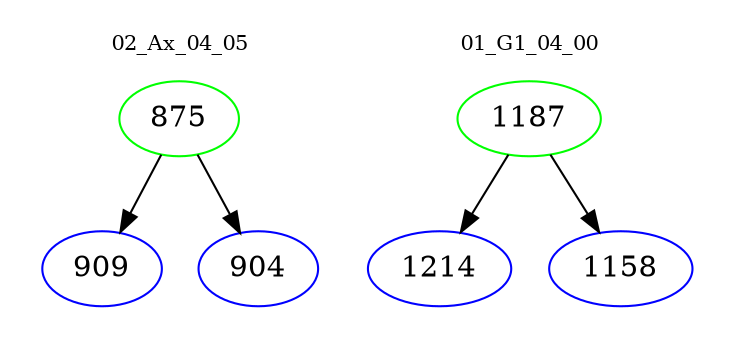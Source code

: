 digraph{
subgraph cluster_0 {
color = white
label = "02_Ax_04_05";
fontsize=10;
T0_875 [label="875", color="green"]
T0_875 -> T0_909 [color="black"]
T0_909 [label="909", color="blue"]
T0_875 -> T0_904 [color="black"]
T0_904 [label="904", color="blue"]
}
subgraph cluster_1 {
color = white
label = "01_G1_04_00";
fontsize=10;
T1_1187 [label="1187", color="green"]
T1_1187 -> T1_1214 [color="black"]
T1_1214 [label="1214", color="blue"]
T1_1187 -> T1_1158 [color="black"]
T1_1158 [label="1158", color="blue"]
}
}
